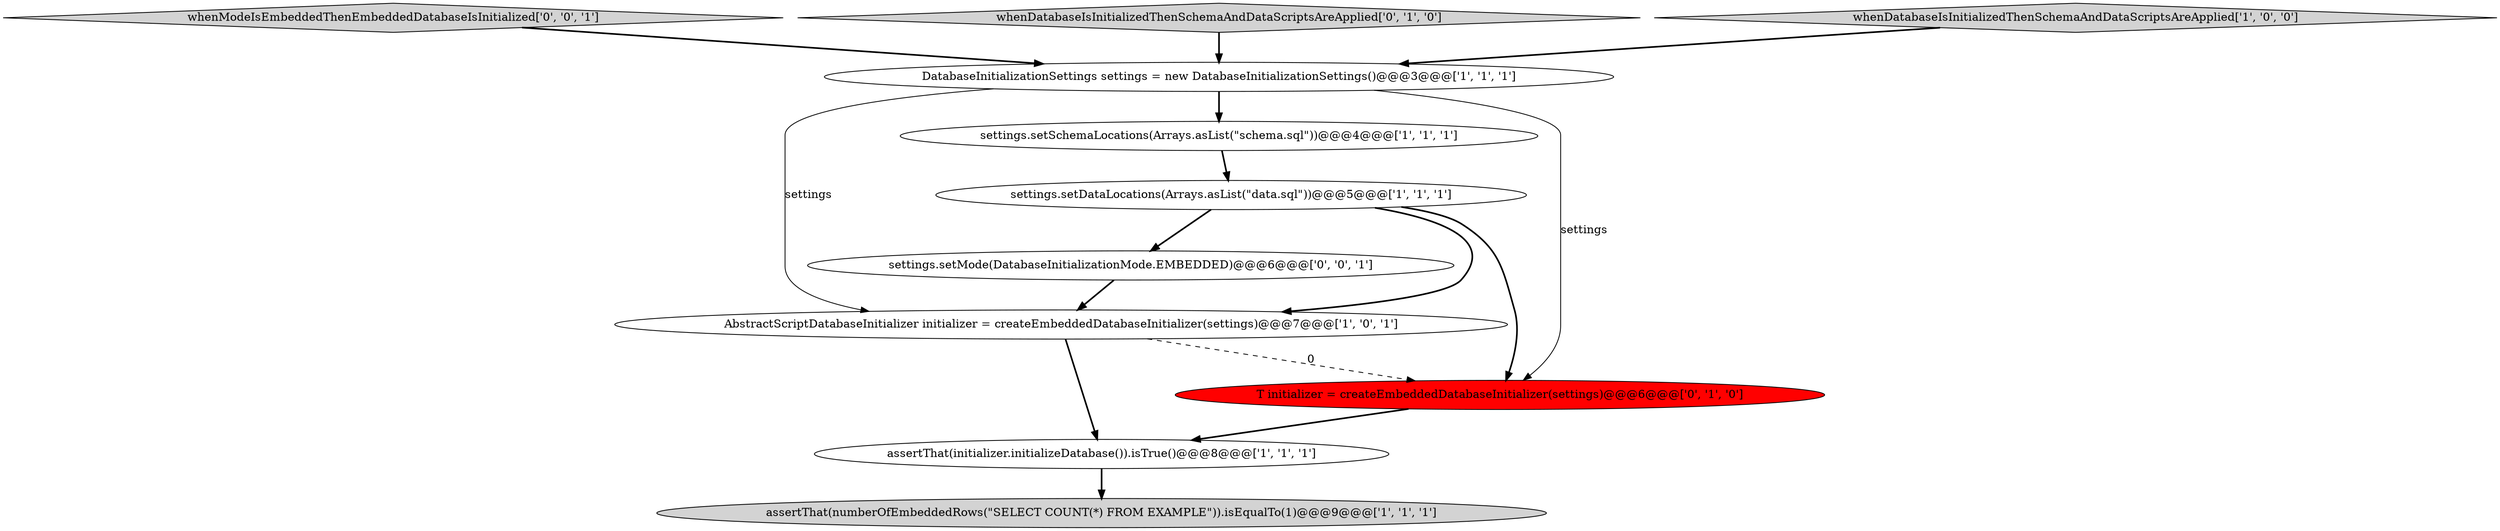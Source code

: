 digraph {
6 [style = filled, label = "DatabaseInitializationSettings settings = new DatabaseInitializationSettings()@@@3@@@['1', '1', '1']", fillcolor = white, shape = ellipse image = "AAA0AAABBB1BBB"];
4 [style = filled, label = "settings.setSchemaLocations(Arrays.asList(\"schema.sql\"))@@@4@@@['1', '1', '1']", fillcolor = white, shape = ellipse image = "AAA0AAABBB1BBB"];
2 [style = filled, label = "assertThat(numberOfEmbeddedRows(\"SELECT COUNT(*) FROM EXAMPLE\")).isEqualTo(1)@@@9@@@['1', '1', '1']", fillcolor = lightgray, shape = ellipse image = "AAA0AAABBB1BBB"];
9 [style = filled, label = "whenModeIsEmbeddedThenEmbeddedDatabaseIsInitialized['0', '0', '1']", fillcolor = lightgray, shape = diamond image = "AAA0AAABBB3BBB"];
8 [style = filled, label = "whenDatabaseIsInitializedThenSchemaAndDataScriptsAreApplied['0', '1', '0']", fillcolor = lightgray, shape = diamond image = "AAA0AAABBB2BBB"];
0 [style = filled, label = "AbstractScriptDatabaseInitializer initializer = createEmbeddedDatabaseInitializer(settings)@@@7@@@['1', '0', '1']", fillcolor = white, shape = ellipse image = "AAA0AAABBB1BBB"];
1 [style = filled, label = "settings.setDataLocations(Arrays.asList(\"data.sql\"))@@@5@@@['1', '1', '1']", fillcolor = white, shape = ellipse image = "AAA0AAABBB1BBB"];
5 [style = filled, label = "assertThat(initializer.initializeDatabase()).isTrue()@@@8@@@['1', '1', '1']", fillcolor = white, shape = ellipse image = "AAA0AAABBB1BBB"];
7 [style = filled, label = "T initializer = createEmbeddedDatabaseInitializer(settings)@@@6@@@['0', '1', '0']", fillcolor = red, shape = ellipse image = "AAA1AAABBB2BBB"];
3 [style = filled, label = "whenDatabaseIsInitializedThenSchemaAndDataScriptsAreApplied['1', '0', '0']", fillcolor = lightgray, shape = diamond image = "AAA0AAABBB1BBB"];
10 [style = filled, label = "settings.setMode(DatabaseInitializationMode.EMBEDDED)@@@6@@@['0', '0', '1']", fillcolor = white, shape = ellipse image = "AAA0AAABBB3BBB"];
6->7 [style = solid, label="settings"];
6->4 [style = bold, label=""];
3->6 [style = bold, label=""];
5->2 [style = bold, label=""];
4->1 [style = bold, label=""];
7->5 [style = bold, label=""];
8->6 [style = bold, label=""];
6->0 [style = solid, label="settings"];
1->0 [style = bold, label=""];
0->7 [style = dashed, label="0"];
1->10 [style = bold, label=""];
1->7 [style = bold, label=""];
10->0 [style = bold, label=""];
9->6 [style = bold, label=""];
0->5 [style = bold, label=""];
}
